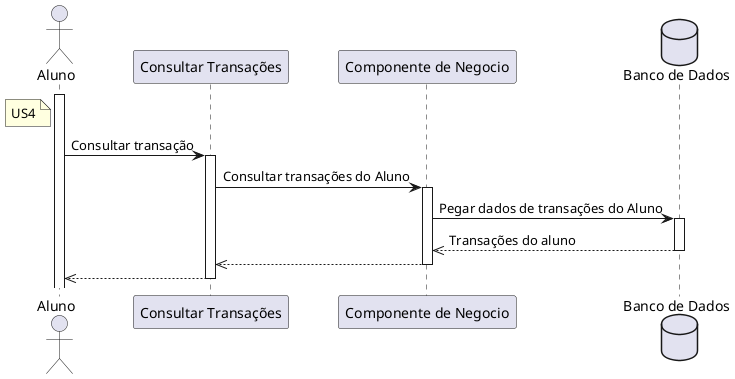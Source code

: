 @startuml US4


actor "Aluno" as Aluno
note left of Aluno #LightYellow
US4
end note

participant "Consultar Transações" as TransacoesAluno
participant "Componente de Negocio" as ComponenteTransacao
database "Banco de Dados" as Database

activate Aluno
Aluno -> TransacoesAluno : Consultar transação
activate TransacoesAluno
TransacoesAluno -> ComponenteTransacao : Consultar transações do Aluno
activate ComponenteTransacao
ComponenteTransacao -> Database : Pegar dados de transações do Aluno
activate Database
Database -->> ComponenteTransacao : Transações do aluno
deactivate Database
ComponenteTransacao -->> TransacoesAluno
deactivate ComponenteTransacao
TransacoesAluno -->> Aluno
deactivate TransacoesAluno

' --> Sincrono 
' -->> Assincrono
' <-- Retorno Sincrono
' <<-- Retorno Assíncrono

@enduml